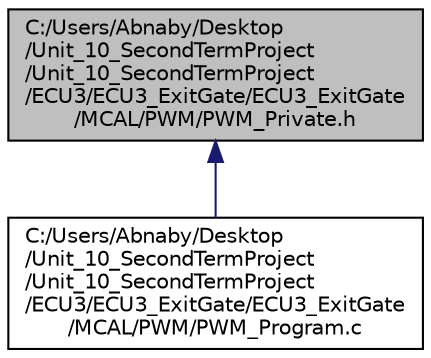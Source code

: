 digraph "C:/Users/Abnaby/Desktop/Unit_10_SecondTermProject/Unit_10_SecondTermProject/ECU3/ECU3_ExitGate/ECU3_ExitGate/MCAL/PWM/PWM_Private.h"
{
 // LATEX_PDF_SIZE
  edge [fontname="Helvetica",fontsize="10",labelfontname="Helvetica",labelfontsize="10"];
  node [fontname="Helvetica",fontsize="10",shape=record];
  Node1 [label="C:/Users/Abnaby/Desktop\l/Unit_10_SecondTermProject\l/Unit_10_SecondTermProject\l/ECU3/ECU3_ExitGate/ECU3_ExitGate\l/MCAL/PWM/PWM_Private.h",height=0.2,width=0.4,color="black", fillcolor="grey75", style="filled", fontcolor="black",tooltip=" "];
  Node1 -> Node2 [dir="back",color="midnightblue",fontsize="10",style="solid",fontname="Helvetica"];
  Node2 [label="C:/Users/Abnaby/Desktop\l/Unit_10_SecondTermProject\l/Unit_10_SecondTermProject\l/ECU3/ECU3_ExitGate/ECU3_ExitGate\l/MCAL/PWM/PWM_Program.c",height=0.2,width=0.4,color="black", fillcolor="white", style="filled",URL="$_p_w_m___program_8c.html",tooltip=" "];
}
